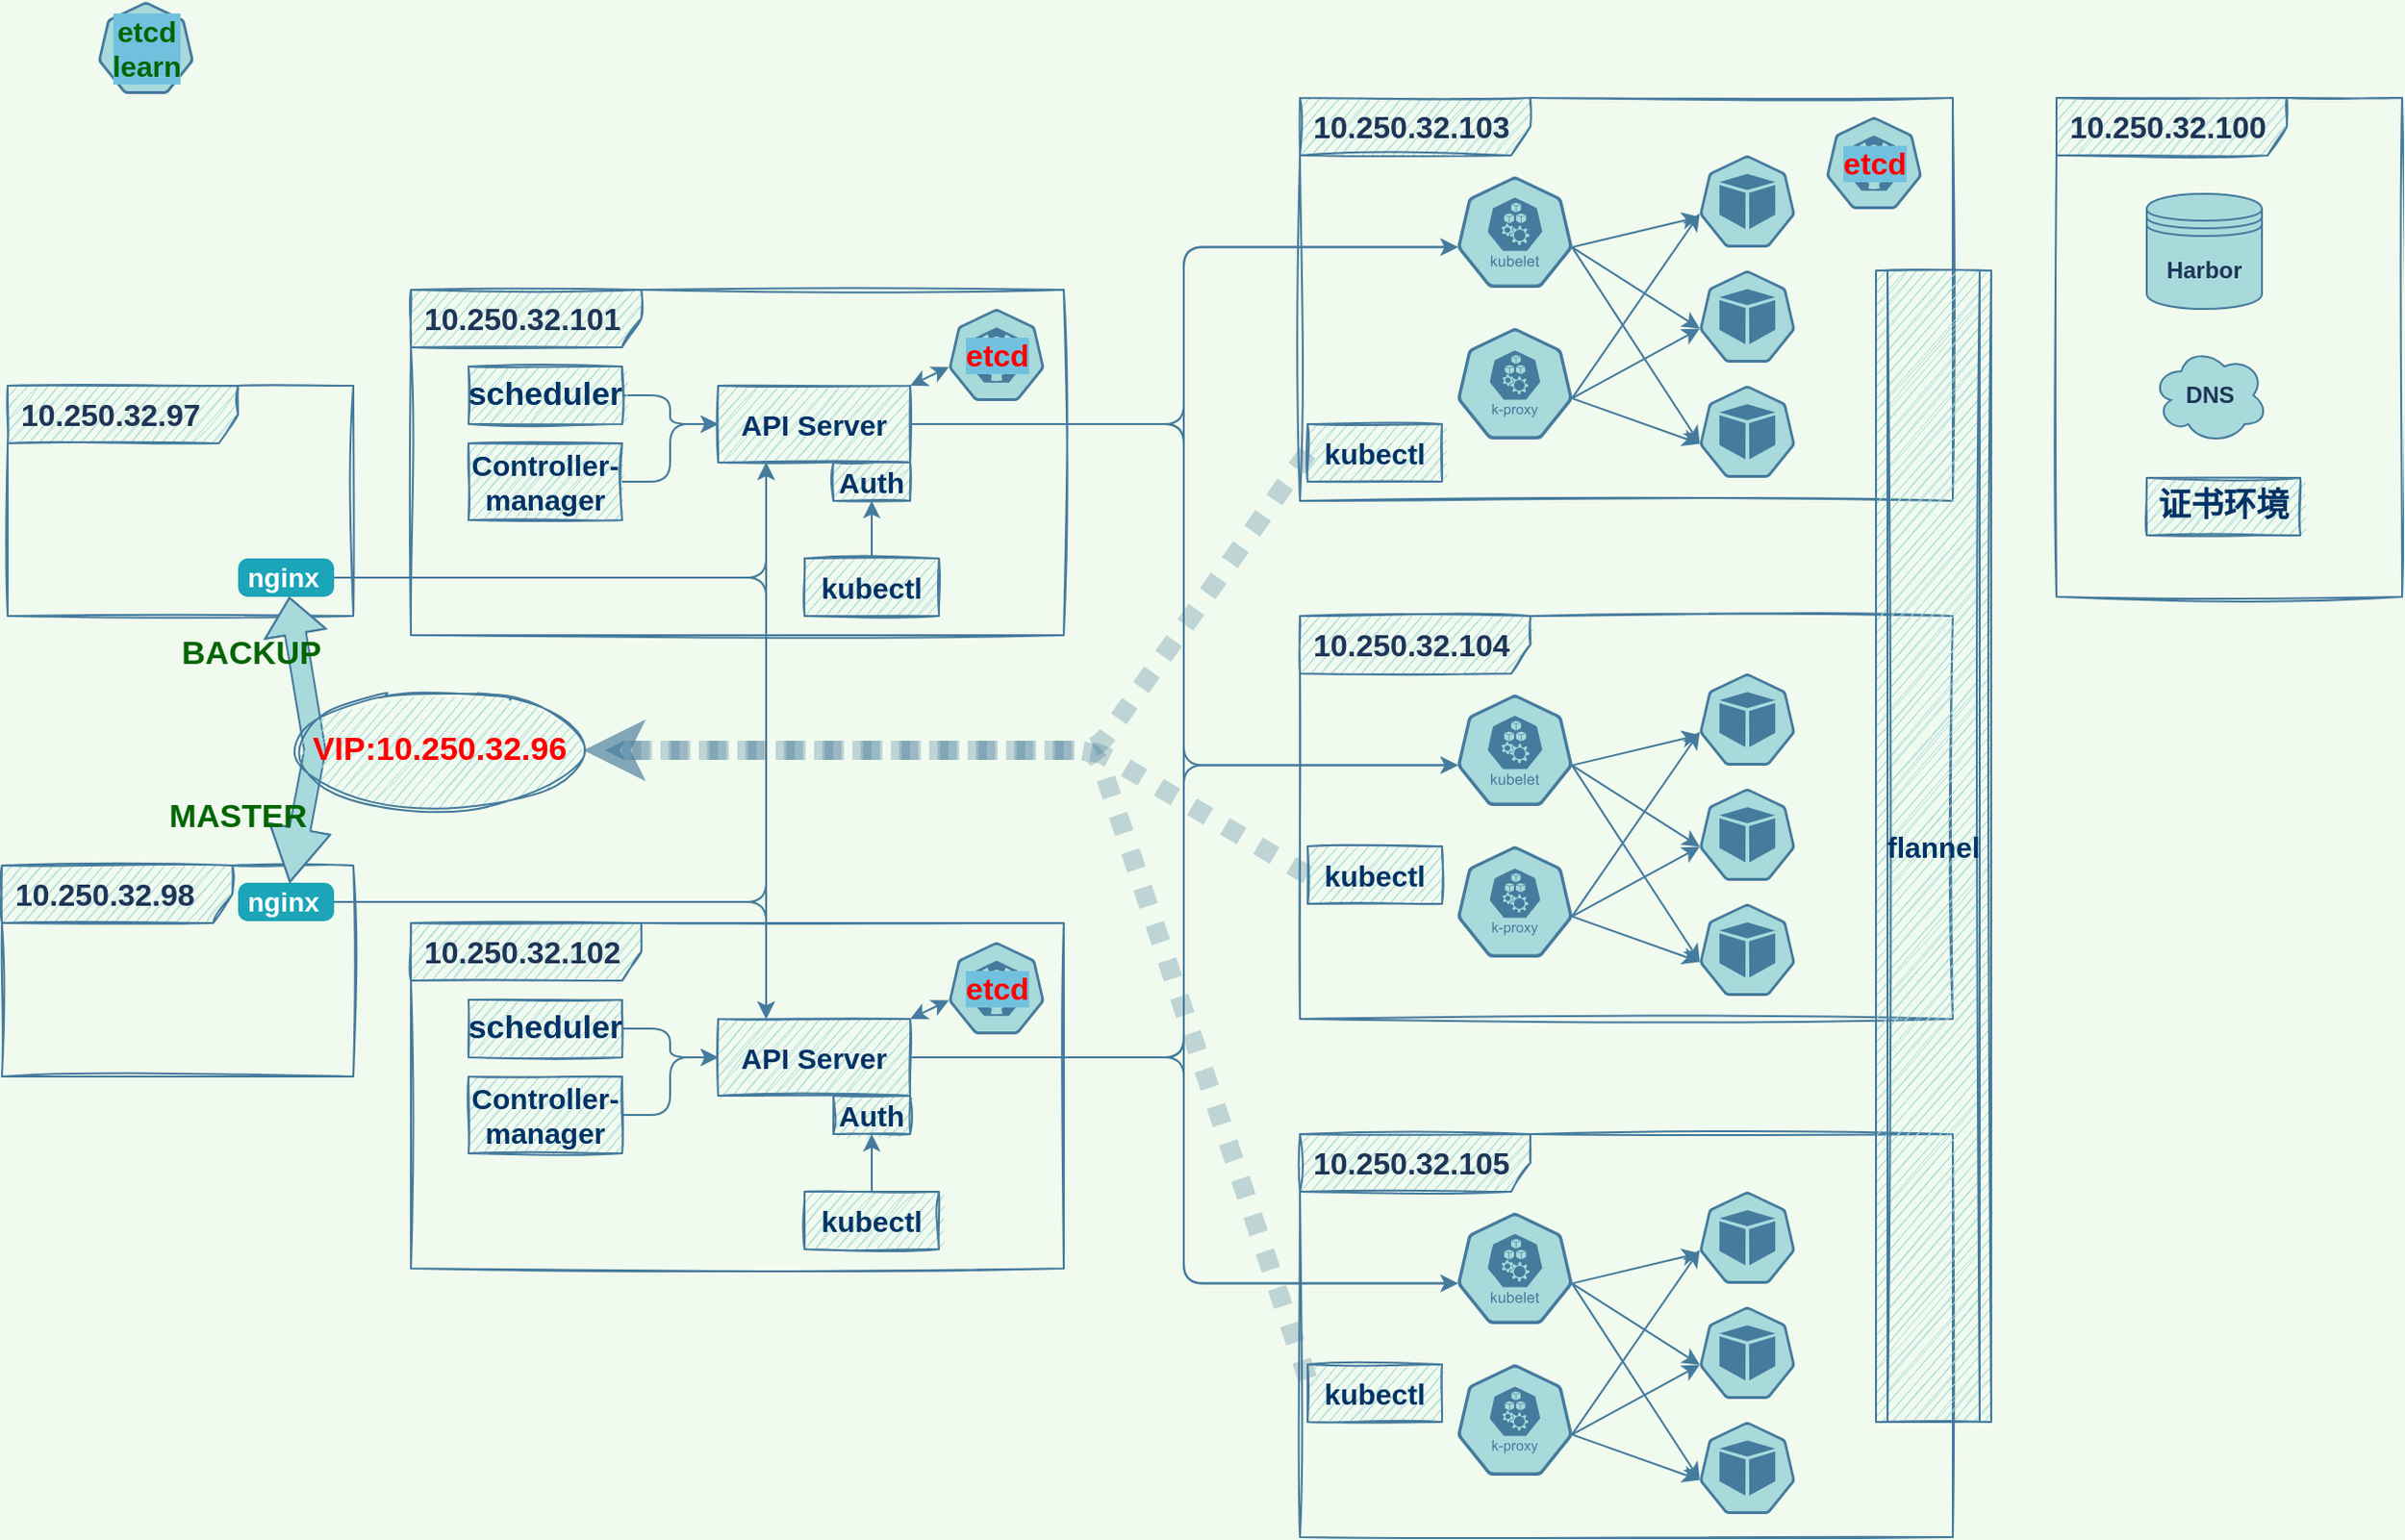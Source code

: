 <mxfile version="14.5.4" type="github">
  <diagram id="riT8X2A_ONPbXt5bgRlh" name="Page-1">
    <mxGraphModel dx="3178" dy="1210" grid="1" gridSize="10" guides="1" tooltips="1" connect="1" arrows="1" fold="1" page="1" pageScale="1" pageWidth="827" pageHeight="1169" background="#F1FAEE" math="0" shadow="0">
      <root>
        <mxCell id="0" />
        <mxCell id="1" style="" parent="0" />
        <mxCell id="v55RfGFPw0-nptX2fq-p-34" value="10.250.32.101" style="shape=umlFrame;whiteSpace=wrap;html=1;width=120;height=30;boundedLbl=1;verticalAlign=middle;align=left;spacingLeft=5;rounded=0;strokeColor=#457B9D;fillColor=#A8DADC;sketch=1;fontStyle=1;fontSize=16;fontColor=#1D3557;" parent="1" vertex="1">
          <mxGeometry x="-437" y="180" width="340" height="180" as="geometry" />
        </mxCell>
        <mxCell id="v55RfGFPw0-nptX2fq-p-35" value="10.250.32.102" style="shape=umlFrame;whiteSpace=wrap;html=1;width=120;height=30;boundedLbl=1;verticalAlign=middle;align=left;spacingLeft=5;rounded=0;strokeColor=#457B9D;fillColor=#A8DADC;sketch=1;fontStyle=1;fontSize=16;fontColor=#1D3557;" parent="1" vertex="1">
          <mxGeometry x="-437" y="510" width="340" height="180" as="geometry" />
        </mxCell>
        <mxCell id="v55RfGFPw0-nptX2fq-p-36" value="10.250.32.104" style="shape=umlFrame;whiteSpace=wrap;html=1;width=120;height=30;boundedLbl=1;verticalAlign=middle;align=left;spacingLeft=5;rounded=0;strokeColor=#457B9D;fillColor=#A8DADC;sketch=1;fontStyle=1;fontSize=16;fontColor=#1D3557;" parent="1" vertex="1">
          <mxGeometry x="26" y="350" width="340" height="210" as="geometry" />
        </mxCell>
        <mxCell id="v55RfGFPw0-nptX2fq-p-37" value="10.250.32.103" style="shape=umlFrame;whiteSpace=wrap;html=1;width=120;height=30;boundedLbl=1;verticalAlign=middle;align=left;spacingLeft=5;rounded=0;strokeColor=#457B9D;fillColor=#A8DADC;sketch=1;fontStyle=1;fontSize=16;fontColor=#1D3557;" parent="1" vertex="1">
          <mxGeometry x="26" y="80" width="340" height="210" as="geometry" />
        </mxCell>
        <mxCell id="v55RfGFPw0-nptX2fq-p-62" value="10.250.32.100" style="shape=umlFrame;whiteSpace=wrap;html=1;width=120;height=30;boundedLbl=1;verticalAlign=middle;align=left;spacingLeft=5;rounded=0;strokeColor=#457B9D;fillColor=#A8DADC;sketch=1;fontStyle=1;fontSize=16;fontColor=#1D3557;" parent="1" vertex="1">
          <mxGeometry x="420" y="80" width="180" height="260" as="geometry" />
        </mxCell>
        <mxCell id="v55RfGFPw0-nptX2fq-p-70" value="10.250.32.105" style="shape=umlFrame;whiteSpace=wrap;html=1;width=120;height=30;boundedLbl=1;verticalAlign=middle;align=left;spacingLeft=5;rounded=0;strokeColor=#457B9D;fillColor=#A8DADC;sketch=1;fontStyle=1;fontSize=16;fontColor=#1D3557;" parent="1" vertex="1">
          <mxGeometry x="26" y="620" width="340" height="210" as="geometry" />
        </mxCell>
        <mxCell id="v55RfGFPw0-nptX2fq-p-74" value="10.250.32.97" style="shape=umlFrame;whiteSpace=wrap;html=1;width=120;height=30;boundedLbl=1;verticalAlign=middle;align=left;spacingLeft=5;rounded=0;strokeColor=#457B9D;fillColor=#A8DADC;sketch=1;fontStyle=1;fontSize=16;fontColor=#1D3557;" parent="1" vertex="1">
          <mxGeometry x="-647" y="230" width="180" height="120" as="geometry" />
        </mxCell>
        <mxCell id="v55RfGFPw0-nptX2fq-p-75" value="10.250.32.98" style="shape=umlFrame;whiteSpace=wrap;html=1;width=120;height=30;boundedLbl=1;verticalAlign=middle;align=left;spacingLeft=5;rounded=0;strokeColor=#457B9D;fillColor=#A8DADC;sketch=1;fontStyle=1;fontSize=16;fontColor=#1D3557;" parent="1" vertex="1">
          <mxGeometry x="-650" y="480" width="183" height="110" as="geometry" />
        </mxCell>
        <object label="节点拓扑" id="v55RfGFPw0-nptX2fq-p-1">
          <mxCell parent="0" />
        </object>
        <mxCell id="v55RfGFPw0-nptX2fq-p-20" value="" style="html=1;dashed=0;whitespace=wrap;fillColor=#A8DADC;strokeColor=#457B9D;points=[[0.005,0.63,0],[0.1,0.2,0],[0.9,0.2,0],[0.5,0,0],[0.995,0.63,0],[0.72,0.99,0],[0.5,1,0],[0.28,0.99,0]];shape=mxgraph.kubernetes.icon;prIcon=kubelet;rounded=0;sketch=0;fontSize=16;fontColor=#1D3557;fontStyle=1" parent="v55RfGFPw0-nptX2fq-p-1" vertex="1">
          <mxGeometry x="108" y="120" width="60" height="60" as="geometry" />
        </mxCell>
        <mxCell id="v55RfGFPw0-nptX2fq-p-21" value="" style="html=1;dashed=0;whitespace=wrap;fillColor=#A8DADC;strokeColor=#457B9D;points=[[0.005,0.63,0],[0.1,0.2,0],[0.9,0.2,0],[0.5,0,0],[0.995,0.63,0],[0.72,0.99,0],[0.5,1,0],[0.28,0.99,0]];shape=mxgraph.kubernetes.icon;prIcon=k_proxy;rounded=0;sketch=0;fontSize=16;fontColor=#1D3557;fontStyle=1" parent="v55RfGFPw0-nptX2fq-p-1" vertex="1">
          <mxGeometry x="108" y="200" width="60" height="58" as="geometry" />
        </mxCell>
        <mxCell id="v55RfGFPw0-nptX2fq-p-22" value="" style="html=1;dashed=0;whitespace=wrap;fillColor=#A8DADC;strokeColor=#457B9D;points=[[0.005,0.63,0],[0.1,0.2,0],[0.9,0.2,0],[0.5,0,0],[0.995,0.63,0],[0.72,0.99,0],[0.5,1,0],[0.28,0.99,0]];shape=mxgraph.kubernetes.icon;prIcon=pod;rounded=0;sketch=0;fontSize=16;fontColor=#1D3557;fontStyle=1" parent="v55RfGFPw0-nptX2fq-p-1" vertex="1">
          <mxGeometry x="234" y="110" width="50" height="48" as="geometry" />
        </mxCell>
        <mxCell id="v55RfGFPw0-nptX2fq-p-23" value="" style="html=1;dashed=0;whitespace=wrap;fillColor=#A8DADC;strokeColor=#457B9D;points=[[0.005,0.63,0],[0.1,0.2,0],[0.9,0.2,0],[0.5,0,0],[0.995,0.63,0],[0.72,0.99,0],[0.5,1,0],[0.28,0.99,0]];shape=mxgraph.kubernetes.icon;prIcon=pod;rounded=0;sketch=0;fontSize=16;fontColor=#1D3557;fontStyle=1" parent="v55RfGFPw0-nptX2fq-p-1" vertex="1">
          <mxGeometry x="234" y="170" width="50" height="48" as="geometry" />
        </mxCell>
        <mxCell id="v55RfGFPw0-nptX2fq-p-24" value="" style="html=1;dashed=0;whitespace=wrap;fillColor=#A8DADC;strokeColor=#457B9D;points=[[0.005,0.63,0],[0.1,0.2,0],[0.9,0.2,0],[0.5,0,0],[0.995,0.63,0],[0.72,0.99,0],[0.5,1,0],[0.28,0.99,0]];shape=mxgraph.kubernetes.icon;prIcon=pod;rounded=0;sketch=0;fontSize=16;fontColor=#1D3557;fontStyle=1" parent="v55RfGFPw0-nptX2fq-p-1" vertex="1">
          <mxGeometry x="234" y="230" width="50" height="48" as="geometry" />
        </mxCell>
        <mxCell id="v55RfGFPw0-nptX2fq-p-27" value="" style="endArrow=classic;html=1;fillColor=#A8DADC;fontSize=16;fontColor=#1D3557;exitX=0.995;exitY=0.63;exitDx=0;exitDy=0;exitPerimeter=0;entryX=0.005;entryY=0.63;entryDx=0;entryDy=0;entryPerimeter=0;sketch=0;strokeColor=#457B9D;labelBackgroundColor=#F1FAEE;fontStyle=1" parent="v55RfGFPw0-nptX2fq-p-1" source="v55RfGFPw0-nptX2fq-p-20" target="v55RfGFPw0-nptX2fq-p-23" edge="1">
          <mxGeometry width="50" height="50" relative="1" as="geometry">
            <mxPoint x="184" y="158" as="sourcePoint" />
            <mxPoint x="-66" y="340" as="targetPoint" />
          </mxGeometry>
        </mxCell>
        <mxCell id="v55RfGFPw0-nptX2fq-p-28" value="" style="endArrow=classic;html=1;fillColor=#A8DADC;fontSize=16;fontColor=#1D3557;exitX=0.995;exitY=0.63;exitDx=0;exitDy=0;exitPerimeter=0;sketch=0;strokeColor=#457B9D;labelBackgroundColor=#F1FAEE;fontStyle=1" parent="v55RfGFPw0-nptX2fq-p-1" source="v55RfGFPw0-nptX2fq-p-20" edge="1">
          <mxGeometry width="50" height="50" relative="1" as="geometry">
            <mxPoint x="193.7" y="167.8" as="sourcePoint" />
            <mxPoint x="234" y="142" as="targetPoint" />
          </mxGeometry>
        </mxCell>
        <mxCell id="v55RfGFPw0-nptX2fq-p-29" value="" style="endArrow=classic;html=1;fillColor=#A8DADC;fontSize=16;fontColor=#1D3557;exitX=0.995;exitY=0.63;exitDx=0;exitDy=0;exitPerimeter=0;entryX=0.005;entryY=0.63;entryDx=0;entryDy=0;entryPerimeter=0;sketch=0;strokeColor=#457B9D;labelBackgroundColor=#F1FAEE;fontStyle=1" parent="v55RfGFPw0-nptX2fq-p-1" source="v55RfGFPw0-nptX2fq-p-20" target="v55RfGFPw0-nptX2fq-p-24" edge="1">
          <mxGeometry width="50" height="50" relative="1" as="geometry">
            <mxPoint x="193.7" y="167.8" as="sourcePoint" />
            <mxPoint x="244" y="151.902" as="targetPoint" />
          </mxGeometry>
        </mxCell>
        <mxCell id="v55RfGFPw0-nptX2fq-p-31" value="" style="endArrow=classic;html=1;fillColor=#A8DADC;fontSize=16;fontColor=#1D3557;exitX=0.995;exitY=0.63;exitDx=0;exitDy=0;exitPerimeter=0;entryX=0.005;entryY=0.63;entryDx=0;entryDy=0;entryPerimeter=0;sketch=0;strokeColor=#457B9D;labelBackgroundColor=#F1FAEE;fontStyle=1" parent="v55RfGFPw0-nptX2fq-p-1" source="v55RfGFPw0-nptX2fq-p-21" target="v55RfGFPw0-nptX2fq-p-22" edge="1">
          <mxGeometry width="50" height="50" relative="1" as="geometry">
            <mxPoint x="193.7" y="167.8" as="sourcePoint" />
            <mxPoint x="244" y="152" as="targetPoint" />
          </mxGeometry>
        </mxCell>
        <mxCell id="v55RfGFPw0-nptX2fq-p-32" value="" style="endArrow=classic;html=1;fillColor=#A8DADC;fontSize=16;fontColor=#1D3557;exitX=0.995;exitY=0.63;exitDx=0;exitDy=0;exitPerimeter=0;entryX=0.005;entryY=0.63;entryDx=0;entryDy=0;entryPerimeter=0;sketch=0;strokeColor=#457B9D;labelBackgroundColor=#F1FAEE;fontStyle=1" parent="v55RfGFPw0-nptX2fq-p-1" source="v55RfGFPw0-nptX2fq-p-21" target="v55RfGFPw0-nptX2fq-p-23" edge="1">
          <mxGeometry width="50" height="50" relative="1" as="geometry">
            <mxPoint x="183.7" y="246.54" as="sourcePoint" />
            <mxPoint x="244.25" y="150.24" as="targetPoint" />
          </mxGeometry>
        </mxCell>
        <mxCell id="v55RfGFPw0-nptX2fq-p-33" value="" style="endArrow=classic;html=1;fillColor=#A8DADC;fontSize=16;fontColor=#1D3557;exitX=0.995;exitY=0.63;exitDx=0;exitDy=0;exitPerimeter=0;entryX=0.005;entryY=0.63;entryDx=0;entryDy=0;entryPerimeter=0;sketch=0;strokeColor=#457B9D;labelBackgroundColor=#F1FAEE;fontStyle=1" parent="v55RfGFPw0-nptX2fq-p-1" source="v55RfGFPw0-nptX2fq-p-21" target="v55RfGFPw0-nptX2fq-p-24" edge="1">
          <mxGeometry width="50" height="50" relative="1" as="geometry">
            <mxPoint x="177.7" y="167.8" as="sourcePoint" />
            <mxPoint x="244.25" y="210.24" as="targetPoint" />
          </mxGeometry>
        </mxCell>
        <mxCell id="v55RfGFPw0-nptX2fq-p-39" value="" style="html=1;dashed=0;whitespace=wrap;fillColor=#A8DADC;strokeColor=#457B9D;points=[[0.005,0.63,0],[0.1,0.2,0],[0.9,0.2,0],[0.5,0,0],[0.995,0.63,0],[0.72,0.99,0],[0.5,1,0],[0.28,0.99,0]];shape=mxgraph.kubernetes.icon;prIcon=kubelet;rounded=0;sketch=0;fontSize=16;fontColor=#1D3557;fontStyle=1" parent="v55RfGFPw0-nptX2fq-p-1" vertex="1">
          <mxGeometry x="108" y="390" width="60" height="60" as="geometry" />
        </mxCell>
        <mxCell id="v55RfGFPw0-nptX2fq-p-40" value="" style="html=1;dashed=0;whitespace=wrap;fillColor=#A8DADC;strokeColor=#457B9D;points=[[0.005,0.63,0],[0.1,0.2,0],[0.9,0.2,0],[0.5,0,0],[0.995,0.63,0],[0.72,0.99,0],[0.5,1,0],[0.28,0.99,0]];shape=mxgraph.kubernetes.icon;prIcon=k_proxy;rounded=0;sketch=0;fontSize=16;fontColor=#1D3557;fontStyle=1" parent="v55RfGFPw0-nptX2fq-p-1" vertex="1">
          <mxGeometry x="108" y="470" width="60" height="58" as="geometry" />
        </mxCell>
        <mxCell id="v55RfGFPw0-nptX2fq-p-41" value="" style="html=1;dashed=0;whitespace=wrap;fillColor=#A8DADC;strokeColor=#457B9D;points=[[0.005,0.63,0],[0.1,0.2,0],[0.9,0.2,0],[0.5,0,0],[0.995,0.63,0],[0.72,0.99,0],[0.5,1,0],[0.28,0.99,0]];shape=mxgraph.kubernetes.icon;prIcon=pod;rounded=0;sketch=0;fontSize=16;fontColor=#1D3557;fontStyle=1" parent="v55RfGFPw0-nptX2fq-p-1" vertex="1">
          <mxGeometry x="234" y="380" width="50" height="48" as="geometry" />
        </mxCell>
        <mxCell id="v55RfGFPw0-nptX2fq-p-42" value="" style="html=1;dashed=0;whitespace=wrap;fillColor=#A8DADC;strokeColor=#457B9D;points=[[0.005,0.63,0],[0.1,0.2,0],[0.9,0.2,0],[0.5,0,0],[0.995,0.63,0],[0.72,0.99,0],[0.5,1,0],[0.28,0.99,0]];shape=mxgraph.kubernetes.icon;prIcon=pod;rounded=0;sketch=0;fontSize=16;fontColor=#1D3557;fontStyle=1" parent="v55RfGFPw0-nptX2fq-p-1" vertex="1">
          <mxGeometry x="234" y="440" width="50" height="48" as="geometry" />
        </mxCell>
        <mxCell id="v55RfGFPw0-nptX2fq-p-43" value="" style="html=1;dashed=0;whitespace=wrap;fillColor=#A8DADC;strokeColor=#457B9D;points=[[0.005,0.63,0],[0.1,0.2,0],[0.9,0.2,0],[0.5,0,0],[0.995,0.63,0],[0.72,0.99,0],[0.5,1,0],[0.28,0.99,0]];shape=mxgraph.kubernetes.icon;prIcon=pod;rounded=0;sketch=0;fontSize=16;fontColor=#1D3557;fontStyle=1" parent="v55RfGFPw0-nptX2fq-p-1" vertex="1">
          <mxGeometry x="234" y="500" width="50" height="48" as="geometry" />
        </mxCell>
        <mxCell id="v55RfGFPw0-nptX2fq-p-44" value="" style="endArrow=classic;html=1;fillColor=#A8DADC;fontSize=16;fontColor=#1D3557;exitX=0.995;exitY=0.63;exitDx=0;exitDy=0;exitPerimeter=0;entryX=0.005;entryY=0.63;entryDx=0;entryDy=0;entryPerimeter=0;sketch=0;strokeColor=#457B9D;labelBackgroundColor=#F1FAEE;fontStyle=1" parent="v55RfGFPw0-nptX2fq-p-1" source="v55RfGFPw0-nptX2fq-p-39" target="v55RfGFPw0-nptX2fq-p-42" edge="1">
          <mxGeometry width="50" height="50" relative="1" as="geometry">
            <mxPoint x="184" y="428" as="sourcePoint" />
            <mxPoint x="-66" y="610" as="targetPoint" />
          </mxGeometry>
        </mxCell>
        <mxCell id="v55RfGFPw0-nptX2fq-p-45" value="" style="endArrow=classic;html=1;fillColor=#A8DADC;fontSize=16;fontColor=#1D3557;exitX=0.995;exitY=0.63;exitDx=0;exitDy=0;exitPerimeter=0;sketch=0;strokeColor=#457B9D;labelBackgroundColor=#F1FAEE;fontStyle=1" parent="v55RfGFPw0-nptX2fq-p-1" source="v55RfGFPw0-nptX2fq-p-39" edge="1">
          <mxGeometry width="50" height="50" relative="1" as="geometry">
            <mxPoint x="193.7" y="437.8" as="sourcePoint" />
            <mxPoint x="234" y="412" as="targetPoint" />
          </mxGeometry>
        </mxCell>
        <mxCell id="v55RfGFPw0-nptX2fq-p-46" value="" style="endArrow=classic;html=1;fillColor=#A8DADC;fontSize=16;fontColor=#1D3557;exitX=0.995;exitY=0.63;exitDx=0;exitDy=0;exitPerimeter=0;entryX=0.005;entryY=0.63;entryDx=0;entryDy=0;entryPerimeter=0;sketch=0;strokeColor=#457B9D;labelBackgroundColor=#F1FAEE;fontStyle=1" parent="v55RfGFPw0-nptX2fq-p-1" source="v55RfGFPw0-nptX2fq-p-39" target="v55RfGFPw0-nptX2fq-p-43" edge="1">
          <mxGeometry width="50" height="50" relative="1" as="geometry">
            <mxPoint x="193.7" y="437.8" as="sourcePoint" />
            <mxPoint x="244" y="421.902" as="targetPoint" />
          </mxGeometry>
        </mxCell>
        <mxCell id="v55RfGFPw0-nptX2fq-p-47" value="" style="endArrow=classic;html=1;fillColor=#A8DADC;fontSize=16;fontColor=#1D3557;exitX=0.995;exitY=0.63;exitDx=0;exitDy=0;exitPerimeter=0;entryX=0.005;entryY=0.63;entryDx=0;entryDy=0;entryPerimeter=0;sketch=0;strokeColor=#457B9D;labelBackgroundColor=#F1FAEE;fontStyle=1" parent="v55RfGFPw0-nptX2fq-p-1" source="v55RfGFPw0-nptX2fq-p-40" target="v55RfGFPw0-nptX2fq-p-41" edge="1">
          <mxGeometry width="50" height="50" relative="1" as="geometry">
            <mxPoint x="193.7" y="437.8" as="sourcePoint" />
            <mxPoint x="244" y="422" as="targetPoint" />
          </mxGeometry>
        </mxCell>
        <mxCell id="v55RfGFPw0-nptX2fq-p-48" value="" style="endArrow=classic;html=1;fillColor=#A8DADC;fontSize=16;fontColor=#1D3557;exitX=0.995;exitY=0.63;exitDx=0;exitDy=0;exitPerimeter=0;entryX=0.005;entryY=0.63;entryDx=0;entryDy=0;entryPerimeter=0;sketch=0;strokeColor=#457B9D;labelBackgroundColor=#F1FAEE;fontStyle=1" parent="v55RfGFPw0-nptX2fq-p-1" source="v55RfGFPw0-nptX2fq-p-40" target="v55RfGFPw0-nptX2fq-p-42" edge="1">
          <mxGeometry width="50" height="50" relative="1" as="geometry">
            <mxPoint x="183.7" y="516.54" as="sourcePoint" />
            <mxPoint x="244.25" y="420.24" as="targetPoint" />
          </mxGeometry>
        </mxCell>
        <mxCell id="v55RfGFPw0-nptX2fq-p-49" value="" style="endArrow=classic;html=1;fillColor=#A8DADC;fontSize=16;fontColor=#1D3557;exitX=0.995;exitY=0.63;exitDx=0;exitDy=0;exitPerimeter=0;entryX=0.005;entryY=0.63;entryDx=0;entryDy=0;entryPerimeter=0;sketch=0;strokeColor=#457B9D;labelBackgroundColor=#F1FAEE;fontStyle=1" parent="v55RfGFPw0-nptX2fq-p-1" source="v55RfGFPw0-nptX2fq-p-40" target="v55RfGFPw0-nptX2fq-p-43" edge="1">
          <mxGeometry width="50" height="50" relative="1" as="geometry">
            <mxPoint x="177.7" y="437.8" as="sourcePoint" />
            <mxPoint x="244.25" y="480.24" as="targetPoint" />
          </mxGeometry>
        </mxCell>
        <mxCell id="v55RfGFPw0-nptX2fq-p-50" value="" style="html=1;dashed=0;whitespace=wrap;fillColor=#A8DADC;strokeColor=#457B9D;points=[[0.005,0.63,0],[0.1,0.2,0],[0.9,0.2,0],[0.5,0,0],[0.995,0.63,0],[0.72,0.99,0],[0.5,1,0],[0.28,0.99,0]];shape=mxgraph.kubernetes.icon;prIcon=kubelet;rounded=0;sketch=0;fontSize=16;fontColor=#1D3557;fontStyle=1" parent="v55RfGFPw0-nptX2fq-p-1" vertex="1">
          <mxGeometry x="108" y="660" width="60" height="60" as="geometry" />
        </mxCell>
        <mxCell id="v55RfGFPw0-nptX2fq-p-51" value="" style="html=1;dashed=0;whitespace=wrap;fillColor=#A8DADC;strokeColor=#457B9D;points=[[0.005,0.63,0],[0.1,0.2,0],[0.9,0.2,0],[0.5,0,0],[0.995,0.63,0],[0.72,0.99,0],[0.5,1,0],[0.28,0.99,0]];shape=mxgraph.kubernetes.icon;prIcon=k_proxy;rounded=0;sketch=0;fontSize=16;fontColor=#1D3557;fontStyle=1" parent="v55RfGFPw0-nptX2fq-p-1" vertex="1">
          <mxGeometry x="108" y="740" width="60" height="58" as="geometry" />
        </mxCell>
        <mxCell id="v55RfGFPw0-nptX2fq-p-52" value="" style="html=1;dashed=0;whitespace=wrap;fillColor=#A8DADC;strokeColor=#457B9D;points=[[0.005,0.63,0],[0.1,0.2,0],[0.9,0.2,0],[0.5,0,0],[0.995,0.63,0],[0.72,0.99,0],[0.5,1,0],[0.28,0.99,0]];shape=mxgraph.kubernetes.icon;prIcon=pod;rounded=0;sketch=0;fontSize=16;fontColor=#1D3557;fontStyle=1" parent="v55RfGFPw0-nptX2fq-p-1" vertex="1">
          <mxGeometry x="234" y="650" width="50" height="48" as="geometry" />
        </mxCell>
        <mxCell id="v55RfGFPw0-nptX2fq-p-53" value="" style="html=1;dashed=0;whitespace=wrap;fillColor=#A8DADC;strokeColor=#457B9D;points=[[0.005,0.63,0],[0.1,0.2,0],[0.9,0.2,0],[0.5,0,0],[0.995,0.63,0],[0.72,0.99,0],[0.5,1,0],[0.28,0.99,0]];shape=mxgraph.kubernetes.icon;prIcon=pod;rounded=0;sketch=0;fontSize=16;fontColor=#1D3557;fontStyle=1" parent="v55RfGFPw0-nptX2fq-p-1" vertex="1">
          <mxGeometry x="234" y="710" width="50" height="48" as="geometry" />
        </mxCell>
        <mxCell id="v55RfGFPw0-nptX2fq-p-54" value="" style="html=1;dashed=0;whitespace=wrap;fillColor=#A8DADC;strokeColor=#457B9D;points=[[0.005,0.63,0],[0.1,0.2,0],[0.9,0.2,0],[0.5,0,0],[0.995,0.63,0],[0.72,0.99,0],[0.5,1,0],[0.28,0.99,0]];shape=mxgraph.kubernetes.icon;prIcon=pod;rounded=0;sketch=0;fontSize=16;fontColor=#1D3557;fontStyle=1" parent="v55RfGFPw0-nptX2fq-p-1" vertex="1">
          <mxGeometry x="234" y="770" width="50" height="48" as="geometry" />
        </mxCell>
        <mxCell id="v55RfGFPw0-nptX2fq-p-55" value="" style="endArrow=classic;html=1;fillColor=#A8DADC;fontSize=16;fontColor=#1D3557;exitX=0.995;exitY=0.63;exitDx=0;exitDy=0;exitPerimeter=0;entryX=0.005;entryY=0.63;entryDx=0;entryDy=0;entryPerimeter=0;sketch=0;strokeColor=#457B9D;labelBackgroundColor=#F1FAEE;fontStyle=1" parent="v55RfGFPw0-nptX2fq-p-1" source="v55RfGFPw0-nptX2fq-p-50" target="v55RfGFPw0-nptX2fq-p-53" edge="1">
          <mxGeometry width="50" height="50" relative="1" as="geometry">
            <mxPoint x="184" y="698" as="sourcePoint" />
            <mxPoint x="-66" y="880" as="targetPoint" />
          </mxGeometry>
        </mxCell>
        <mxCell id="v55RfGFPw0-nptX2fq-p-56" value="" style="endArrow=classic;html=1;fillColor=#A8DADC;fontSize=16;fontColor=#1D3557;exitX=0.995;exitY=0.63;exitDx=0;exitDy=0;exitPerimeter=0;sketch=0;strokeColor=#457B9D;labelBackgroundColor=#F1FAEE;fontStyle=1" parent="v55RfGFPw0-nptX2fq-p-1" source="v55RfGFPw0-nptX2fq-p-50" edge="1">
          <mxGeometry width="50" height="50" relative="1" as="geometry">
            <mxPoint x="193.7" y="707.8" as="sourcePoint" />
            <mxPoint x="234" y="682" as="targetPoint" />
          </mxGeometry>
        </mxCell>
        <mxCell id="v55RfGFPw0-nptX2fq-p-57" value="" style="endArrow=classic;html=1;fillColor=#A8DADC;fontSize=16;fontColor=#1D3557;exitX=0.995;exitY=0.63;exitDx=0;exitDy=0;exitPerimeter=0;entryX=0.005;entryY=0.63;entryDx=0;entryDy=0;entryPerimeter=0;sketch=0;strokeColor=#457B9D;labelBackgroundColor=#F1FAEE;fontStyle=1" parent="v55RfGFPw0-nptX2fq-p-1" source="v55RfGFPw0-nptX2fq-p-50" target="v55RfGFPw0-nptX2fq-p-54" edge="1">
          <mxGeometry width="50" height="50" relative="1" as="geometry">
            <mxPoint x="193.7" y="707.8" as="sourcePoint" />
            <mxPoint x="244" y="691.902" as="targetPoint" />
          </mxGeometry>
        </mxCell>
        <mxCell id="v55RfGFPw0-nptX2fq-p-58" value="" style="endArrow=classic;html=1;fillColor=#A8DADC;fontSize=16;fontColor=#1D3557;exitX=0.995;exitY=0.63;exitDx=0;exitDy=0;exitPerimeter=0;entryX=0.005;entryY=0.63;entryDx=0;entryDy=0;entryPerimeter=0;sketch=0;strokeColor=#457B9D;labelBackgroundColor=#F1FAEE;fontStyle=1" parent="v55RfGFPw0-nptX2fq-p-1" source="v55RfGFPw0-nptX2fq-p-51" target="v55RfGFPw0-nptX2fq-p-52" edge="1">
          <mxGeometry width="50" height="50" relative="1" as="geometry">
            <mxPoint x="193.7" y="707.8" as="sourcePoint" />
            <mxPoint x="244" y="692" as="targetPoint" />
          </mxGeometry>
        </mxCell>
        <mxCell id="v55RfGFPw0-nptX2fq-p-59" value="" style="endArrow=classic;html=1;fillColor=#A8DADC;fontSize=16;fontColor=#1D3557;exitX=0.995;exitY=0.63;exitDx=0;exitDy=0;exitPerimeter=0;entryX=0.005;entryY=0.63;entryDx=0;entryDy=0;entryPerimeter=0;sketch=0;strokeColor=#457B9D;labelBackgroundColor=#F1FAEE;fontStyle=1" parent="v55RfGFPw0-nptX2fq-p-1" source="v55RfGFPw0-nptX2fq-p-51" target="v55RfGFPw0-nptX2fq-p-53" edge="1">
          <mxGeometry width="50" height="50" relative="1" as="geometry">
            <mxPoint x="183.7" y="786.54" as="sourcePoint" />
            <mxPoint x="244.25" y="690.24" as="targetPoint" />
          </mxGeometry>
        </mxCell>
        <mxCell id="v55RfGFPw0-nptX2fq-p-60" value="" style="endArrow=classic;html=1;fillColor=#A8DADC;fontSize=16;fontColor=#1D3557;exitX=0.995;exitY=0.63;exitDx=0;exitDy=0;exitPerimeter=0;entryX=0.005;entryY=0.63;entryDx=0;entryDy=0;entryPerimeter=0;sketch=0;strokeColor=#457B9D;labelBackgroundColor=#F1FAEE;fontStyle=1" parent="v55RfGFPw0-nptX2fq-p-1" source="v55RfGFPw0-nptX2fq-p-51" target="v55RfGFPw0-nptX2fq-p-54" edge="1">
          <mxGeometry width="50" height="50" relative="1" as="geometry">
            <mxPoint x="177.7" y="707.8" as="sourcePoint" />
            <mxPoint x="244.25" y="750.24" as="targetPoint" />
          </mxGeometry>
        </mxCell>
        <mxCell id="v55RfGFPw0-nptX2fq-p-68" value="etcd" style="html=1;dashed=0;whitespace=wrap;fillColor=#A8DADC;strokeColor=#457B9D;points=[[0.005,0.63,0],[0.1,0.2,0],[0.9,0.2,0],[0.5,0,0],[0.995,0.63,0],[0.72,0.99,0],[0.5,1,0],[0.28,0.99,0]];shape=mxgraph.kubernetes.icon;prIcon=etcd;rounded=0;sketch=0;fontSize=16;labelBorderColor=none;labelBackgroundColor=#71C1DE;fontStyle=1;fontColor=#FF0000;" parent="v55RfGFPw0-nptX2fq-p-1" vertex="1">
          <mxGeometry x="-157" y="520" width="50" height="48" as="geometry" />
        </mxCell>
        <mxCell id="v55RfGFPw0-nptX2fq-p-69" value="etcd" style="html=1;dashed=0;whitespace=wrap;fillColor=#A8DADC;strokeColor=#457B9D;points=[[0.005,0.63,0],[0.1,0.2,0],[0.9,0.2,0],[0.5,0,0],[0.995,0.63,0],[0.72,0.99,0],[0.5,1,0],[0.28,0.99,0]];shape=mxgraph.kubernetes.icon;prIcon=etcd;rounded=0;sketch=0;fontSize=16;labelBorderColor=none;labelBackgroundColor=#71C1DE;fontStyle=1;fontColor=#FF0000;" parent="v55RfGFPw0-nptX2fq-p-1" vertex="1">
          <mxGeometry x="-157" y="190" width="50" height="48" as="geometry" />
        </mxCell>
        <mxCell id="v55RfGFPw0-nptX2fq-p-71" value="Harbor" style="shape=datastore;whiteSpace=wrap;html=1;rounded=0;sketch=0;strokeColor=#457B9D;fillColor=#A8DADC;fontColor=#1D3557;fontStyle=1" parent="v55RfGFPw0-nptX2fq-p-1" vertex="1">
          <mxGeometry x="467" y="130" width="60" height="60" as="geometry" />
        </mxCell>
        <mxCell id="v55RfGFPw0-nptX2fq-p-72" value="DNS" style="ellipse;shape=cloud;whiteSpace=wrap;html=1;rounded=0;sketch=0;strokeColor=#457B9D;fillColor=#A8DADC;fontColor=#1D3557;fontStyle=1" parent="v55RfGFPw0-nptX2fq-p-1" vertex="1">
          <mxGeometry x="470" y="210" width="60" height="50" as="geometry" />
        </mxCell>
        <mxCell id="v55RfGFPw0-nptX2fq-p-73" value="etcd" style="html=1;dashed=0;whitespace=wrap;fillColor=#A8DADC;strokeColor=#457B9D;points=[[0.005,0.63,0],[0.1,0.2,0],[0.9,0.2,0],[0.5,0,0],[0.995,0.63,0],[0.72,0.99,0],[0.5,1,0],[0.28,0.99,0]];shape=mxgraph.kubernetes.icon;prIcon=etcd;rounded=0;sketch=0;fontSize=16;labelBorderColor=none;labelBackgroundColor=#71C1DE;fontStyle=1;fontColor=#FF0000;" parent="v55RfGFPw0-nptX2fq-p-1" vertex="1">
          <mxGeometry x="300" y="90" width="50" height="48" as="geometry" />
        </mxCell>
        <mxCell id="v55RfGFPw0-nptX2fq-p-76" value="&lt;font style=&quot;font-size: 15px&quot;&gt;etcd&lt;br&gt;&lt;/font&gt;&lt;div style=&quot;font-size: 15px&quot;&gt;&lt;font style=&quot;font-size: 15px&quot;&gt;learn&lt;/font&gt;&lt;/div&gt;" style="html=1;dashed=0;whitespace=wrap;fillColor=#A8DADC;strokeColor=#457B9D;points=[[0.005,0.63,0],[0.1,0.2,0],[0.9,0.2,0],[0.5,0,0],[0.995,0.63,0],[0.72,0.99,0],[0.5,1,0],[0.28,0.99,0]];shape=mxgraph.kubernetes.icon;prIcon=etcd;rounded=0;sketch=0;fontSize=16;labelBorderColor=none;labelBackgroundColor=#71C1DE;fontStyle=1;fontColor=#006600;" parent="v55RfGFPw0-nptX2fq-p-1" vertex="1">
          <mxGeometry x="-600" y="30" width="50" height="48" as="geometry" />
        </mxCell>
        <mxCell id="v55RfGFPw0-nptX2fq-p-112" style="edgeStyle=orthogonalEdgeStyle;curved=0;rounded=1;sketch=0;orthogonalLoop=1;jettySize=auto;html=1;exitX=1;exitY=0.5;exitDx=0;exitDy=0;strokeColor=#457B9D;fillColor=#A8DADC;fontSize=15;fontColor=#003366;fontStyle=1" parent="v55RfGFPw0-nptX2fq-p-1" source="v55RfGFPw0-nptX2fq-p-113" target="v55RfGFPw0-nptX2fq-p-119" edge="1">
          <mxGeometry relative="1" as="geometry" />
        </mxCell>
        <mxCell id="v55RfGFPw0-nptX2fq-p-113" value="&lt;div&gt;scheduler&lt;/div&gt;" style="rounded=0;whiteSpace=wrap;html=1;labelBackgroundColor=none;sketch=1;strokeColor=#457B9D;fillColor=#A8DADC;fontSize=17;fontColor=#003366;fontStyle=1" parent="v55RfGFPw0-nptX2fq-p-1" vertex="1">
          <mxGeometry x="-407" y="220" width="80" height="30" as="geometry" />
        </mxCell>
        <mxCell id="v55RfGFPw0-nptX2fq-p-114" style="edgeStyle=orthogonalEdgeStyle;curved=0;rounded=1;sketch=0;orthogonalLoop=1;jettySize=auto;html=1;exitX=1;exitY=0.5;exitDx=0;exitDy=0;strokeColor=#457B9D;fillColor=#A8DADC;fontSize=15;fontColor=#003366;fontStyle=1" parent="v55RfGFPw0-nptX2fq-p-1" source="v55RfGFPw0-nptX2fq-p-115" target="v55RfGFPw0-nptX2fq-p-119" edge="1">
          <mxGeometry relative="1" as="geometry" />
        </mxCell>
        <mxCell id="v55RfGFPw0-nptX2fq-p-115" value="Controller-manager" style="rounded=0;whiteSpace=wrap;html=1;labelBackgroundColor=none;sketch=1;strokeColor=#457B9D;fillColor=#A8DADC;fontSize=15;fontColor=#003366;fontFamily=Helvetica;fontStyle=1" parent="v55RfGFPw0-nptX2fq-p-1" vertex="1">
          <mxGeometry x="-407" y="260" width="80" height="40" as="geometry" />
        </mxCell>
        <mxCell id="v55RfGFPw0-nptX2fq-p-116" style="edgeStyle=orthogonalEdgeStyle;curved=0;rounded=1;sketch=0;orthogonalLoop=1;jettySize=auto;html=1;exitX=0.5;exitY=0;exitDx=0;exitDy=0;entryX=0.5;entryY=1;entryDx=0;entryDy=0;strokeColor=#457B9D;fillColor=#A8DADC;fontSize=15;fontColor=#003366;fontStyle=1" parent="v55RfGFPw0-nptX2fq-p-1" source="v55RfGFPw0-nptX2fq-p-117" target="v55RfGFPw0-nptX2fq-p-120" edge="1">
          <mxGeometry relative="1" as="geometry" />
        </mxCell>
        <mxCell id="v55RfGFPw0-nptX2fq-p-117" value="kubectl" style="rounded=0;whiteSpace=wrap;html=1;labelBackgroundColor=none;sketch=1;strokeColor=#457B9D;fillColor=#A8DADC;fontSize=15;fontColor=#003366;fontStyle=1" parent="v55RfGFPw0-nptX2fq-p-1" vertex="1">
          <mxGeometry x="-232" y="320" width="70" height="30" as="geometry" />
        </mxCell>
        <mxCell id="v55RfGFPw0-nptX2fq-p-118" value="" style="group;fontStyle=1" parent="v55RfGFPw0-nptX2fq-p-1" vertex="1" connectable="0">
          <mxGeometry x="-277" y="230" width="100" height="60" as="geometry" />
        </mxCell>
        <mxCell id="v55RfGFPw0-nptX2fq-p-119" value="API Server" style="rounded=0;whiteSpace=wrap;html=1;labelBackgroundColor=none;sketch=1;strokeColor=#457B9D;fillColor=#A8DADC;fontSize=15;fontColor=#003366;fontStyle=1" parent="v55RfGFPw0-nptX2fq-p-118" vertex="1">
          <mxGeometry width="100" height="40" as="geometry" />
        </mxCell>
        <mxCell id="v55RfGFPw0-nptX2fq-p-120" value="Auth" style="rounded=0;whiteSpace=wrap;html=1;labelBackgroundColor=none;sketch=1;strokeColor=#457B9D;fillColor=#A8DADC;fontSize=15;fontColor=#003366;fontStyle=1" parent="v55RfGFPw0-nptX2fq-p-118" vertex="1">
          <mxGeometry x="60" y="40" width="40" height="20" as="geometry" />
        </mxCell>
        <mxCell id="v55RfGFPw0-nptX2fq-p-121" style="edgeStyle=orthogonalEdgeStyle;curved=0;rounded=1;sketch=0;orthogonalLoop=1;jettySize=auto;html=1;exitX=1;exitY=0.5;exitDx=0;exitDy=0;strokeColor=#457B9D;fillColor=#A8DADC;fontSize=15;fontColor=#003366;fontStyle=1" parent="v55RfGFPw0-nptX2fq-p-1" source="v55RfGFPw0-nptX2fq-p-122" target="v55RfGFPw0-nptX2fq-p-128" edge="1">
          <mxGeometry relative="1" as="geometry" />
        </mxCell>
        <mxCell id="v55RfGFPw0-nptX2fq-p-122" value="&lt;div&gt;scheduler&lt;/div&gt;" style="rounded=0;whiteSpace=wrap;html=1;labelBackgroundColor=none;sketch=1;strokeColor=#457B9D;fillColor=#A8DADC;fontSize=17;fontColor=#003366;fontStyle=1" parent="v55RfGFPw0-nptX2fq-p-1" vertex="1">
          <mxGeometry x="-407" y="550" width="80" height="30" as="geometry" />
        </mxCell>
        <mxCell id="v55RfGFPw0-nptX2fq-p-123" style="edgeStyle=orthogonalEdgeStyle;curved=0;rounded=1;sketch=0;orthogonalLoop=1;jettySize=auto;html=1;exitX=1;exitY=0.5;exitDx=0;exitDy=0;strokeColor=#457B9D;fillColor=#A8DADC;fontSize=15;fontColor=#003366;fontStyle=1" parent="v55RfGFPw0-nptX2fq-p-1" source="v55RfGFPw0-nptX2fq-p-124" target="v55RfGFPw0-nptX2fq-p-128" edge="1">
          <mxGeometry relative="1" as="geometry" />
        </mxCell>
        <mxCell id="v55RfGFPw0-nptX2fq-p-124" value="Controller-manager" style="rounded=0;whiteSpace=wrap;html=1;labelBackgroundColor=none;sketch=1;strokeColor=#457B9D;fillColor=#A8DADC;fontSize=15;fontColor=#003366;fontStyle=1" parent="v55RfGFPw0-nptX2fq-p-1" vertex="1">
          <mxGeometry x="-407" y="590" width="80" height="40" as="geometry" />
        </mxCell>
        <mxCell id="v55RfGFPw0-nptX2fq-p-125" style="edgeStyle=orthogonalEdgeStyle;curved=0;rounded=1;sketch=0;orthogonalLoop=1;jettySize=auto;html=1;exitX=0.5;exitY=0;exitDx=0;exitDy=0;entryX=0.5;entryY=1;entryDx=0;entryDy=0;strokeColor=#457B9D;fillColor=#A8DADC;fontSize=15;fontColor=#003366;fontStyle=1" parent="v55RfGFPw0-nptX2fq-p-1" source="v55RfGFPw0-nptX2fq-p-126" target="v55RfGFPw0-nptX2fq-p-129" edge="1">
          <mxGeometry relative="1" as="geometry" />
        </mxCell>
        <mxCell id="v55RfGFPw0-nptX2fq-p-126" value="kubectl" style="rounded=0;whiteSpace=wrap;html=1;labelBackgroundColor=none;sketch=1;strokeColor=#457B9D;fillColor=#A8DADC;fontSize=15;fontColor=#003366;fontStyle=1" parent="v55RfGFPw0-nptX2fq-p-1" vertex="1">
          <mxGeometry x="-232" y="650" width="70" height="30" as="geometry" />
        </mxCell>
        <mxCell id="v55RfGFPw0-nptX2fq-p-127" value="" style="group;fontStyle=1" parent="v55RfGFPw0-nptX2fq-p-1" vertex="1" connectable="0">
          <mxGeometry x="-277" y="560" width="100" height="60" as="geometry" />
        </mxCell>
        <mxCell id="v55RfGFPw0-nptX2fq-p-128" value="API Server" style="rounded=0;whiteSpace=wrap;html=1;labelBackgroundColor=none;sketch=1;strokeColor=#457B9D;fillColor=#A8DADC;fontSize=15;fontColor=#003366;fontStyle=1" parent="v55RfGFPw0-nptX2fq-p-127" vertex="1">
          <mxGeometry width="100" height="40" as="geometry" />
        </mxCell>
        <mxCell id="v55RfGFPw0-nptX2fq-p-129" value="Auth" style="rounded=0;whiteSpace=wrap;html=1;labelBackgroundColor=none;sketch=1;strokeColor=#457B9D;fillColor=#A8DADC;fontSize=15;fontColor=#003366;fontStyle=1" parent="v55RfGFPw0-nptX2fq-p-127" vertex="1">
          <mxGeometry x="60" y="40" width="40" height="20" as="geometry" />
        </mxCell>
        <mxCell id="v55RfGFPw0-nptX2fq-p-131" value="" style="endArrow=classic;startArrow=classic;html=1;strokeColor=#457B9D;fillColor=#A8DADC;fontSize=15;fontColor=#003366;entryX=0.005;entryY=0.63;entryDx=0;entryDy=0;entryPerimeter=0;exitX=1;exitY=0;exitDx=0;exitDy=0;fontStyle=1" parent="v55RfGFPw0-nptX2fq-p-1" source="v55RfGFPw0-nptX2fq-p-119" target="v55RfGFPw0-nptX2fq-p-69" edge="1">
          <mxGeometry width="50" height="50" relative="1" as="geometry">
            <mxPoint x="-287" y="460" as="sourcePoint" />
            <mxPoint x="-237" y="410" as="targetPoint" />
          </mxGeometry>
        </mxCell>
        <mxCell id="v55RfGFPw0-nptX2fq-p-132" value="" style="endArrow=classic;startArrow=classic;html=1;strokeColor=#457B9D;fillColor=#A8DADC;fontSize=15;fontColor=#003366;entryX=0.005;entryY=0.63;entryDx=0;entryDy=0;entryPerimeter=0;exitX=1;exitY=0;exitDx=0;exitDy=0;fontStyle=1" parent="v55RfGFPw0-nptX2fq-p-1" source="v55RfGFPw0-nptX2fq-p-128" target="v55RfGFPw0-nptX2fq-p-68" edge="1">
          <mxGeometry width="50" height="50" relative="1" as="geometry">
            <mxPoint x="-77" y="640" as="sourcePoint" />
            <mxPoint x="-27" y="590" as="targetPoint" />
          </mxGeometry>
        </mxCell>
        <mxCell id="v55RfGFPw0-nptX2fq-p-133" style="edgeStyle=orthogonalEdgeStyle;curved=0;rounded=1;sketch=0;orthogonalLoop=1;jettySize=auto;html=1;exitX=1;exitY=0.5;exitDx=0;exitDy=0;entryX=0.005;entryY=0.63;entryDx=0;entryDy=0;entryPerimeter=0;strokeColor=#457B9D;fillColor=#A8DADC;fontSize=15;fontColor=#003366;fontStyle=1" parent="v55RfGFPw0-nptX2fq-p-1" source="v55RfGFPw0-nptX2fq-p-119" target="v55RfGFPw0-nptX2fq-p-20" edge="1">
          <mxGeometry relative="1" as="geometry" />
        </mxCell>
        <mxCell id="v55RfGFPw0-nptX2fq-p-134" style="edgeStyle=orthogonalEdgeStyle;curved=0;rounded=1;sketch=0;orthogonalLoop=1;jettySize=auto;html=1;entryX=0.005;entryY=0.63;entryDx=0;entryDy=0;entryPerimeter=0;strokeColor=#457B9D;fillColor=#A8DADC;fontSize=15;fontColor=#003366;fontStyle=1" parent="v55RfGFPw0-nptX2fq-p-1" source="v55RfGFPw0-nptX2fq-p-119" target="v55RfGFPw0-nptX2fq-p-39" edge="1">
          <mxGeometry relative="1" as="geometry" />
        </mxCell>
        <mxCell id="v55RfGFPw0-nptX2fq-p-135" style="edgeStyle=orthogonalEdgeStyle;curved=0;rounded=1;sketch=0;orthogonalLoop=1;jettySize=auto;html=1;entryX=0.005;entryY=0.63;entryDx=0;entryDy=0;entryPerimeter=0;strokeColor=#457B9D;fillColor=#A8DADC;fontSize=15;fontColor=#003366;fontStyle=1" parent="v55RfGFPw0-nptX2fq-p-1" source="v55RfGFPw0-nptX2fq-p-119" target="v55RfGFPw0-nptX2fq-p-50" edge="1">
          <mxGeometry relative="1" as="geometry" />
        </mxCell>
        <mxCell id="v55RfGFPw0-nptX2fq-p-136" style="edgeStyle=orthogonalEdgeStyle;curved=0;rounded=1;sketch=0;orthogonalLoop=1;jettySize=auto;html=1;entryX=0.005;entryY=0.63;entryDx=0;entryDy=0;entryPerimeter=0;strokeColor=#457B9D;fillColor=#A8DADC;fontSize=15;fontColor=#003366;fontStyle=1" parent="v55RfGFPw0-nptX2fq-p-1" source="v55RfGFPw0-nptX2fq-p-128" target="v55RfGFPw0-nptX2fq-p-50" edge="1">
          <mxGeometry relative="1" as="geometry" />
        </mxCell>
        <mxCell id="v55RfGFPw0-nptX2fq-p-137" style="edgeStyle=orthogonalEdgeStyle;curved=0;rounded=1;sketch=0;orthogonalLoop=1;jettySize=auto;html=1;entryX=0.005;entryY=0.63;entryDx=0;entryDy=0;entryPerimeter=0;strokeColor=#457B9D;fillColor=#A8DADC;fontSize=15;fontColor=#003366;fontStyle=1" parent="v55RfGFPw0-nptX2fq-p-1" source="v55RfGFPw0-nptX2fq-p-128" target="v55RfGFPw0-nptX2fq-p-39" edge="1">
          <mxGeometry relative="1" as="geometry" />
        </mxCell>
        <mxCell id="v55RfGFPw0-nptX2fq-p-138" style="edgeStyle=orthogonalEdgeStyle;curved=0;rounded=1;sketch=0;orthogonalLoop=1;jettySize=auto;html=1;entryX=0.005;entryY=0.63;entryDx=0;entryDy=0;entryPerimeter=0;strokeColor=#457B9D;fillColor=#A8DADC;fontSize=15;fontColor=#003366;fontStyle=1" parent="v55RfGFPw0-nptX2fq-p-1" source="v55RfGFPw0-nptX2fq-p-128" target="v55RfGFPw0-nptX2fq-p-20" edge="1">
          <mxGeometry relative="1" as="geometry" />
        </mxCell>
        <mxCell id="v55RfGFPw0-nptX2fq-p-144" style="edgeStyle=orthogonalEdgeStyle;curved=0;rounded=1;sketch=0;orthogonalLoop=1;jettySize=auto;html=1;entryX=0.25;entryY=1;entryDx=0;entryDy=0;strokeColor=#457B9D;fillColor=#A8DADC;fontSize=15;fontColor=#003366;fontStyle=1" parent="v55RfGFPw0-nptX2fq-p-1" source="v55RfGFPw0-nptX2fq-p-142" target="v55RfGFPw0-nptX2fq-p-119" edge="1">
          <mxGeometry relative="1" as="geometry" />
        </mxCell>
        <mxCell id="v55RfGFPw0-nptX2fq-p-145" style="edgeStyle=orthogonalEdgeStyle;curved=0;rounded=1;sketch=0;orthogonalLoop=1;jettySize=auto;html=1;entryX=0.25;entryY=0;entryDx=0;entryDy=0;strokeColor=#457B9D;fillColor=#A8DADC;fontSize=15;fontColor=#003366;fontStyle=1" parent="v55RfGFPw0-nptX2fq-p-1" source="v55RfGFPw0-nptX2fq-p-142" target="v55RfGFPw0-nptX2fq-p-128" edge="1">
          <mxGeometry relative="1" as="geometry" />
        </mxCell>
        <mxCell id="v55RfGFPw0-nptX2fq-p-142" value="nginx" style="html=1;shadow=0;dashed=0;shape=mxgraph.bootstrap.rrect;rSize=5;strokeColor=none;strokeWidth=1;fillColor=#1CA5B8;fontColor=#FFFFFF;whiteSpace=wrap;align=left;verticalAlign=middle;spacingLeft=0;fontStyle=1;fontSize=14;spacing=5;rounded=0;labelBackgroundColor=none;sketch=0;" parent="v55RfGFPw0-nptX2fq-p-1" vertex="1">
          <mxGeometry x="-527" y="320" width="50" height="20" as="geometry" />
        </mxCell>
        <mxCell id="v55RfGFPw0-nptX2fq-p-146" style="edgeStyle=orthogonalEdgeStyle;curved=0;rounded=1;sketch=0;orthogonalLoop=1;jettySize=auto;html=1;entryX=0.25;entryY=1;entryDx=0;entryDy=0;strokeColor=#457B9D;fillColor=#A8DADC;fontSize=15;fontColor=#003366;fontStyle=1" parent="v55RfGFPw0-nptX2fq-p-1" source="v55RfGFPw0-nptX2fq-p-143" target="v55RfGFPw0-nptX2fq-p-119" edge="1">
          <mxGeometry relative="1" as="geometry" />
        </mxCell>
        <mxCell id="v55RfGFPw0-nptX2fq-p-147" style="edgeStyle=orthogonalEdgeStyle;curved=0;rounded=1;sketch=0;orthogonalLoop=1;jettySize=auto;html=1;entryX=0.25;entryY=0;entryDx=0;entryDy=0;strokeColor=#457B9D;fillColor=#A8DADC;fontSize=15;fontColor=#003366;fontStyle=1" parent="v55RfGFPw0-nptX2fq-p-1" source="v55RfGFPw0-nptX2fq-p-143" target="v55RfGFPw0-nptX2fq-p-128" edge="1">
          <mxGeometry relative="1" as="geometry" />
        </mxCell>
        <mxCell id="v55RfGFPw0-nptX2fq-p-143" value="nginx" style="html=1;shadow=0;dashed=0;shape=mxgraph.bootstrap.rrect;rSize=5;strokeColor=none;strokeWidth=1;fillColor=#1CA5B8;fontColor=#FFFFFF;whiteSpace=wrap;align=left;verticalAlign=middle;spacingLeft=0;fontStyle=1;fontSize=14;spacing=5;rounded=0;labelBackgroundColor=none;sketch=0;" parent="v55RfGFPw0-nptX2fq-p-1" vertex="1">
          <mxGeometry x="-527" y="489" width="50" height="20" as="geometry" />
        </mxCell>
        <mxCell id="v55RfGFPw0-nptX2fq-p-153" value="" style="endArrow=classic;html=1;strokeColor=#457B9D;fillColor=#A8DADC;fontSize=15;fontColor=#003366;exitX=0;exitY=0.5;exitDx=0;exitDy=0;strokeWidth=10;dashed=1;dashPattern=1 1;endSize=0;opacity=30;fontStyle=1;entryX=1;entryY=0.5;entryDx=0;entryDy=0;" parent="v55RfGFPw0-nptX2fq-p-1" source="kWyG1EHQ2O0DTTXShW4T-3" edge="1" target="v55RfGFPw0-nptX2fq-p-150">
          <mxGeometry width="50" height="50" relative="1" as="geometry">
            <mxPoint x="-847" y="310" as="sourcePoint" />
            <mxPoint x="-67.0" y="250" as="targetPoint" />
            <Array as="points">
              <mxPoint x="-80" y="420" />
            </Array>
          </mxGeometry>
        </mxCell>
        <mxCell id="v55RfGFPw0-nptX2fq-p-154" value="" style="endArrow=classic;html=1;strokeColor=#457B9D;fillColor=#A8DADC;fontSize=15;fontColor=#003366;exitX=0;exitY=0.25;exitDx=0;exitDy=0;strokeWidth=10;dashed=1;dashPattern=1 1;endSize=0;opacity=30;fontStyle=1;entryX=1;entryY=0.5;entryDx=0;entryDy=0;" parent="v55RfGFPw0-nptX2fq-p-1" source="kWyG1EHQ2O0DTTXShW4T-4" edge="1" target="v55RfGFPw0-nptX2fq-p-150">
          <mxGeometry width="50" height="50" relative="1" as="geometry">
            <mxPoint x="-337.0" y="430" as="sourcePoint" />
            <mxPoint x="-67.0" y="580" as="targetPoint" />
            <Array as="points">
              <mxPoint x="-80" y="420" />
            </Array>
          </mxGeometry>
        </mxCell>
        <mxCell id="v55RfGFPw0-nptX2fq-p-155" value="" style="shape=flexArrow;endArrow=classic;startArrow=classic;html=1;strokeColor=#457B9D;fillColor=#A8DADC;fontSize=17;fontColor=#FF0000;width=11;startSize=8.99;fontStyle=1" parent="v55RfGFPw0-nptX2fq-p-1" edge="1">
          <mxGeometry width="50" height="50" relative="1" as="geometry">
            <mxPoint x="-500.101" y="489" as="sourcePoint" />
            <mxPoint x="-500.333" y="340" as="targetPoint" />
            <Array as="points">
              <mxPoint x="-487" y="420" />
            </Array>
          </mxGeometry>
        </mxCell>
        <mxCell id="v55RfGFPw0-nptX2fq-p-156" value="flannel" style="shape=process;whiteSpace=wrap;html=1;backgroundOutline=1;rounded=0;labelBackgroundColor=none;sketch=1;strokeColor=#457B9D;fillColor=#A8DADC;fontSize=15;fontColor=#003366;fontStyle=1" parent="v55RfGFPw0-nptX2fq-p-1" vertex="1">
          <mxGeometry x="326" y="170" width="60" height="600" as="geometry" />
        </mxCell>
        <mxCell id="_DYFNYH4yrblbIv9vSON-3" value="证书环境" style="rounded=0;whiteSpace=wrap;html=1;labelBackgroundColor=none;sketch=1;strokeColor=#457B9D;fillColor=#A8DADC;fontSize=17;fontColor=#003366;fontStyle=1" parent="v55RfGFPw0-nptX2fq-p-1" vertex="1">
          <mxGeometry x="467" y="278" width="80" height="30" as="geometry" />
        </mxCell>
        <mxCell id="v55RfGFPw0-nptX2fq-p-150" value="VIP:10.250.32.96" style="ellipse;whiteSpace=wrap;html=1;rounded=0;labelBackgroundColor=none;sketch=1;strokeColor=#457B9D;fillColor=#A8DADC;fontColor=#FF0000;fontStyle=1;fontSize=17;" parent="v55RfGFPw0-nptX2fq-p-1" vertex="1">
          <mxGeometry x="-497" y="390" width="150" height="60" as="geometry" />
        </mxCell>
        <mxCell id="v55RfGFPw0-nptX2fq-p-152" value="BACKUP" style="text;html=1;strokeColor=none;fillColor=none;align=center;verticalAlign=middle;whiteSpace=wrap;rounded=0;labelBackgroundColor=none;sketch=1;fontSize=17;fontColor=#006600;fontStyle=1" parent="v55RfGFPw0-nptX2fq-p-1" vertex="1">
          <mxGeometry x="-540" y="360" width="40" height="20" as="geometry" />
        </mxCell>
        <mxCell id="v55RfGFPw0-nptX2fq-p-151" value="MASTER" style="text;html=1;strokeColor=none;fillColor=none;align=center;verticalAlign=middle;whiteSpace=wrap;rounded=0;labelBackgroundColor=none;sketch=1;fontSize=17;fontColor=#006600;fontStyle=1" parent="v55RfGFPw0-nptX2fq-p-1" vertex="1">
          <mxGeometry x="-547" y="445" width="40" height="20" as="geometry" />
        </mxCell>
        <mxCell id="kWyG1EHQ2O0DTTXShW4T-2" value="kubectl" style="rounded=0;whiteSpace=wrap;html=1;labelBackgroundColor=none;sketch=1;strokeColor=#457B9D;fillColor=#A8DADC;fontSize=15;fontColor=#003366;fontStyle=1" vertex="1" parent="v55RfGFPw0-nptX2fq-p-1">
          <mxGeometry x="30" y="250" width="70" height="30" as="geometry" />
        </mxCell>
        <mxCell id="kWyG1EHQ2O0DTTXShW4T-3" value="kubectl" style="rounded=0;whiteSpace=wrap;html=1;labelBackgroundColor=none;sketch=1;strokeColor=#457B9D;fillColor=#A8DADC;fontSize=15;fontColor=#003366;fontStyle=1" vertex="1" parent="v55RfGFPw0-nptX2fq-p-1">
          <mxGeometry x="30" y="470" width="70" height="30" as="geometry" />
        </mxCell>
        <mxCell id="kWyG1EHQ2O0DTTXShW4T-4" value="kubectl" style="rounded=0;whiteSpace=wrap;html=1;labelBackgroundColor=none;sketch=1;strokeColor=#457B9D;fillColor=#A8DADC;fontSize=15;fontColor=#003366;fontStyle=1" vertex="1" parent="v55RfGFPw0-nptX2fq-p-1">
          <mxGeometry x="30" y="740" width="70" height="30" as="geometry" />
        </mxCell>
        <mxCell id="kWyG1EHQ2O0DTTXShW4T-5" value="" style="endArrow=classic;html=1;strokeColor=#457B9D;fillColor=#A8DADC;fontSize=15;fontColor=#003366;exitX=0;exitY=0.5;exitDx=0;exitDy=0;strokeWidth=10;dashed=1;dashPattern=1 1;endSize=0;opacity=30;fontStyle=1;entryX=1;entryY=0.5;entryDx=0;entryDy=0;" edge="1" parent="v55RfGFPw0-nptX2fq-p-1" source="kWyG1EHQ2O0DTTXShW4T-2" target="v55RfGFPw0-nptX2fq-p-150">
          <mxGeometry width="50" height="50" relative="1" as="geometry">
            <mxPoint x="40" y="757.5" as="sourcePoint" />
            <mxPoint x="-337" y="430" as="targetPoint" />
            <Array as="points">
              <mxPoint x="-80" y="420" />
            </Array>
          </mxGeometry>
        </mxCell>
      </root>
    </mxGraphModel>
  </diagram>
</mxfile>
